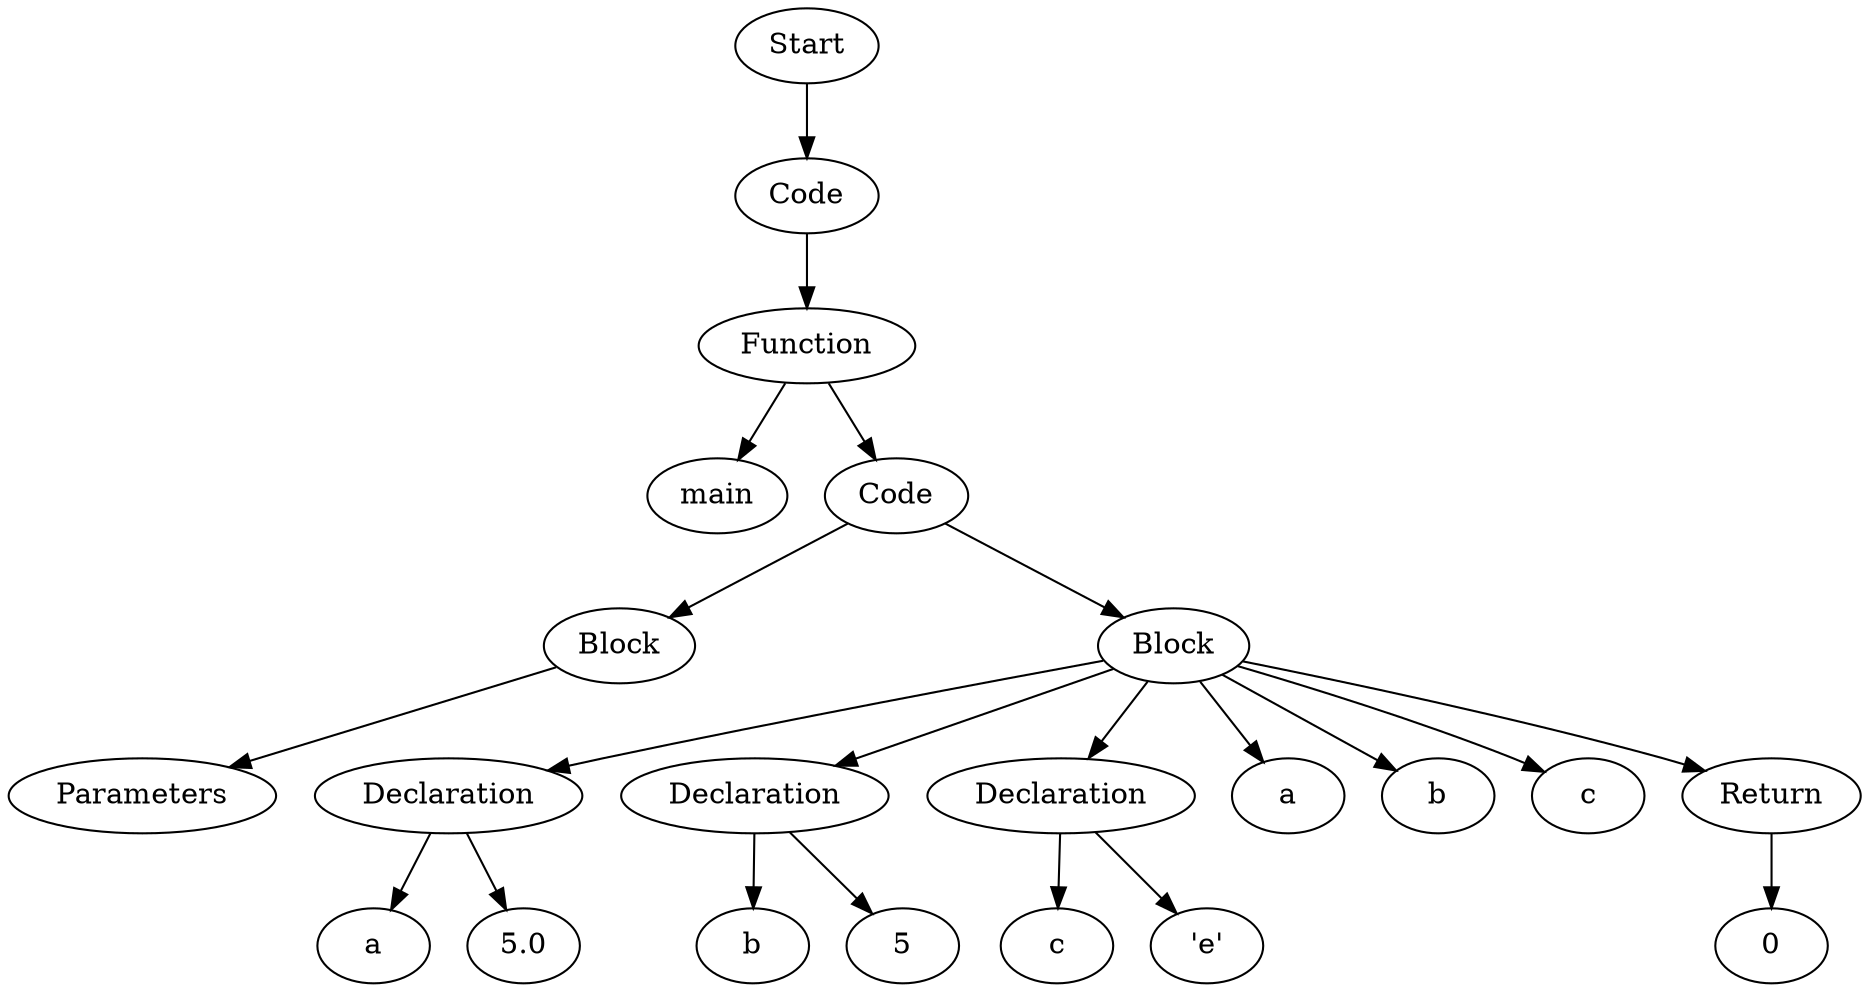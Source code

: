 digraph AST {
  "139136230925904" [label="Start"];
  "139136230925904" -> "139136231292592";
  "139136231292592" [label="Code"];
  "139136231292592" -> "139136231290240";
  "139136231290240" [label="Function"];
  "139136231290240" -> "139136231714112";
  "139136231290240" -> "139136231715696";
  "139136231714112" [label="main"];
  "139136231715696" [label="Code"];
  "139136231715696" -> "139136230800784";
  "139136231715696" -> "139136230788640";
  "139136230800784" [label="Block"];
  "139136230800784" -> "139136231718000";
  "139136231718000" [label="Parameters"];
  "139136230788640" [label="Block"];
  "139136230788640" -> "139136231703984";
  "139136230788640" -> "139136231703024";
  "139136230788640" -> "139136230795744";
  "139136230788640" -> "139136230797952";
  "139136230788640" -> "139136230790656";
  "139136230788640" -> "139136230788736";
  "139136230788640" -> "139136230796128";
  "139136231703984" [label="Declaration"];
  "139136231703984" -> "139136231705616";
  "139136231703984" -> "139136231709168";
  "139136231705616" [label="a"];
  "139136231709168" [label="5.0"];
  "139136231703024" [label="Declaration"];
  "139136231703024" -> "139136230788112";
  "139136231703024" -> "139136230800640";
  "139136230788112" [label="b"];
  "139136230800640" [label="5"];
  "139136230795744" [label="Declaration"];
  "139136230795744" -> "139136230795024";
  "139136230795744" -> "139136230785088";
  "139136230795024" [label="c"];
  "139136230785088" [label="'e'"];
  "139136230797952" [label="a"];
  "139136230790656" [label="b"];
  "139136230788736" [label="c"];
  "139136230796128" [label="Return"];
  "139136230796128" -> "139136232262336";
  "139136232262336" [label="0"];
}
